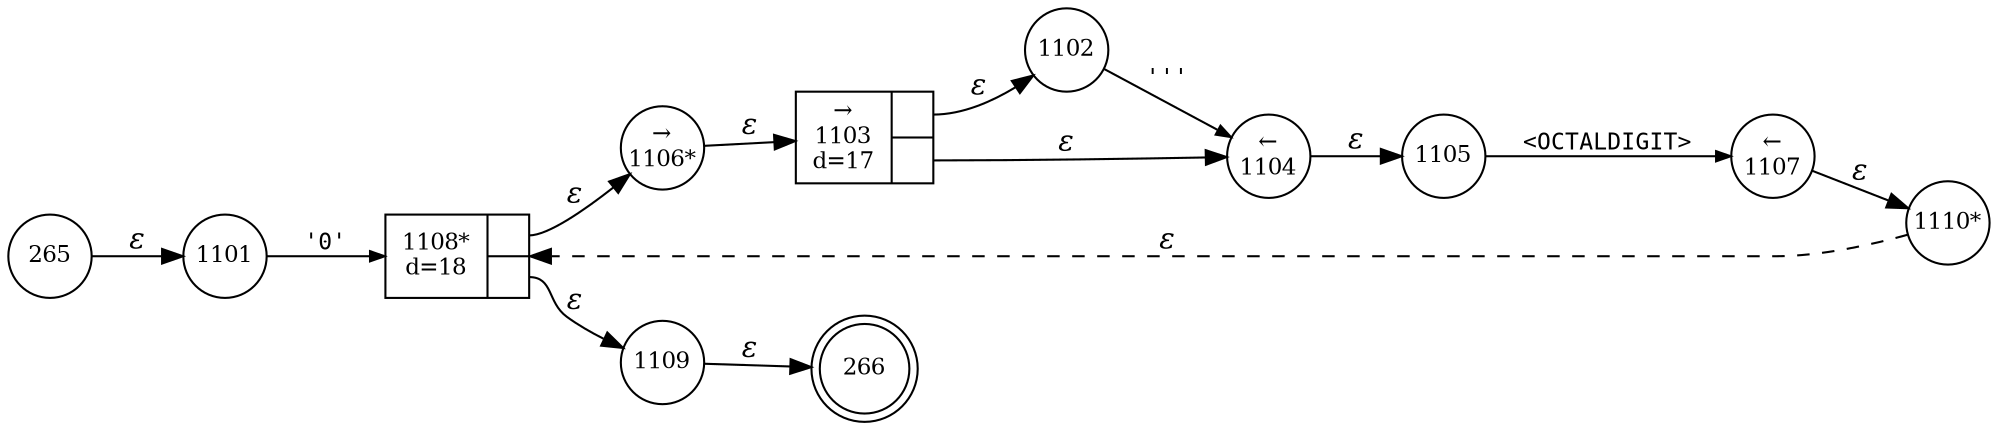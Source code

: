 digraph ATN {
rankdir=LR;
s266[fontsize=11, label="266", shape=doublecircle, fixedsize=true, width=.6];
s1104[fontsize=11,label="&larr;\n1104", shape=circle, fixedsize=true, width=.55, peripheries=1];
s1105[fontsize=11,label="1105", shape=circle, fixedsize=true, width=.55, peripheries=1];
s1106[fontsize=11,label="&rarr;\n1106*", shape=circle, fixedsize=true, width=.55, peripheries=1];
s1107[fontsize=11,label="&larr;\n1107", shape=circle, fixedsize=true, width=.55, peripheries=1];
s1108[fontsize=11,label="{1108*\nd=18|{<p0>|<p1>}}", shape=record, fixedsize=false, peripheries=1];
s1109[fontsize=11,label="1109", shape=circle, fixedsize=true, width=.55, peripheries=1];
s1110[fontsize=11,label="1110*", shape=circle, fixedsize=true, width=.55, peripheries=1];
s265[fontsize=11,label="265", shape=circle, fixedsize=true, width=.55, peripheries=1];
s1101[fontsize=11,label="1101", shape=circle, fixedsize=true, width=.55, peripheries=1];
s1102[fontsize=11,label="1102", shape=circle, fixedsize=true, width=.55, peripheries=1];
s1103[fontsize=11,label="{&rarr;\n1103\nd=17|{<p0>|<p1>}}", shape=record, fixedsize=false, peripheries=1];
s265 -> s1101 [fontname="Times-Italic", label="&epsilon;"];
s1101 -> s1108 [fontsize=11, fontname="Courier", arrowsize=.7, label = "'0'", arrowhead = normal];
s1108:p0 -> s1106 [fontname="Times-Italic", label="&epsilon;"];
s1108:p1 -> s1109 [fontname="Times-Italic", label="&epsilon;"];
s1106 -> s1103 [fontname="Times-Italic", label="&epsilon;"];
s1109 -> s266 [fontname="Times-Italic", label="&epsilon;"];
s1103:p0 -> s1102 [fontname="Times-Italic", label="&epsilon;"];
s1103:p1 -> s1104 [fontname="Times-Italic", label="&epsilon;"];
s1102 -> s1104 [fontsize=11, fontname="Courier", arrowsize=.7, label = "'''", arrowhead = normal];
s1104 -> s1105 [fontname="Times-Italic", label="&epsilon;"];
s1105 -> s1107 [fontsize=11, fontname="Courier", arrowsize=.7, label = "<OCTALDIGIT>", arrowhead = normal];
s1107 -> s1110 [fontname="Times-Italic", label="&epsilon;"];
s1110 -> s1108 [fontname="Times-Italic", label="&epsilon;", style="dashed"];
}